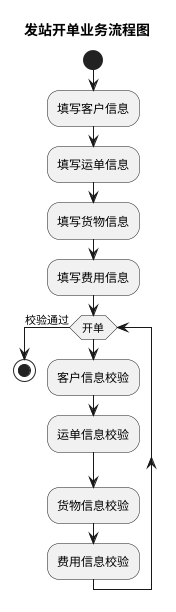 @startuml
title 发站开单业务流程图

start
:填写客户信息;
:填写运单信息;
:填写货物信息;
:填写费用信息;
while(开单)
    :客户信息校验;
    :运单信息校验;
    :货物信息校验;
    :费用信息校验;
endwhile(校验通过)
stop
@enduml